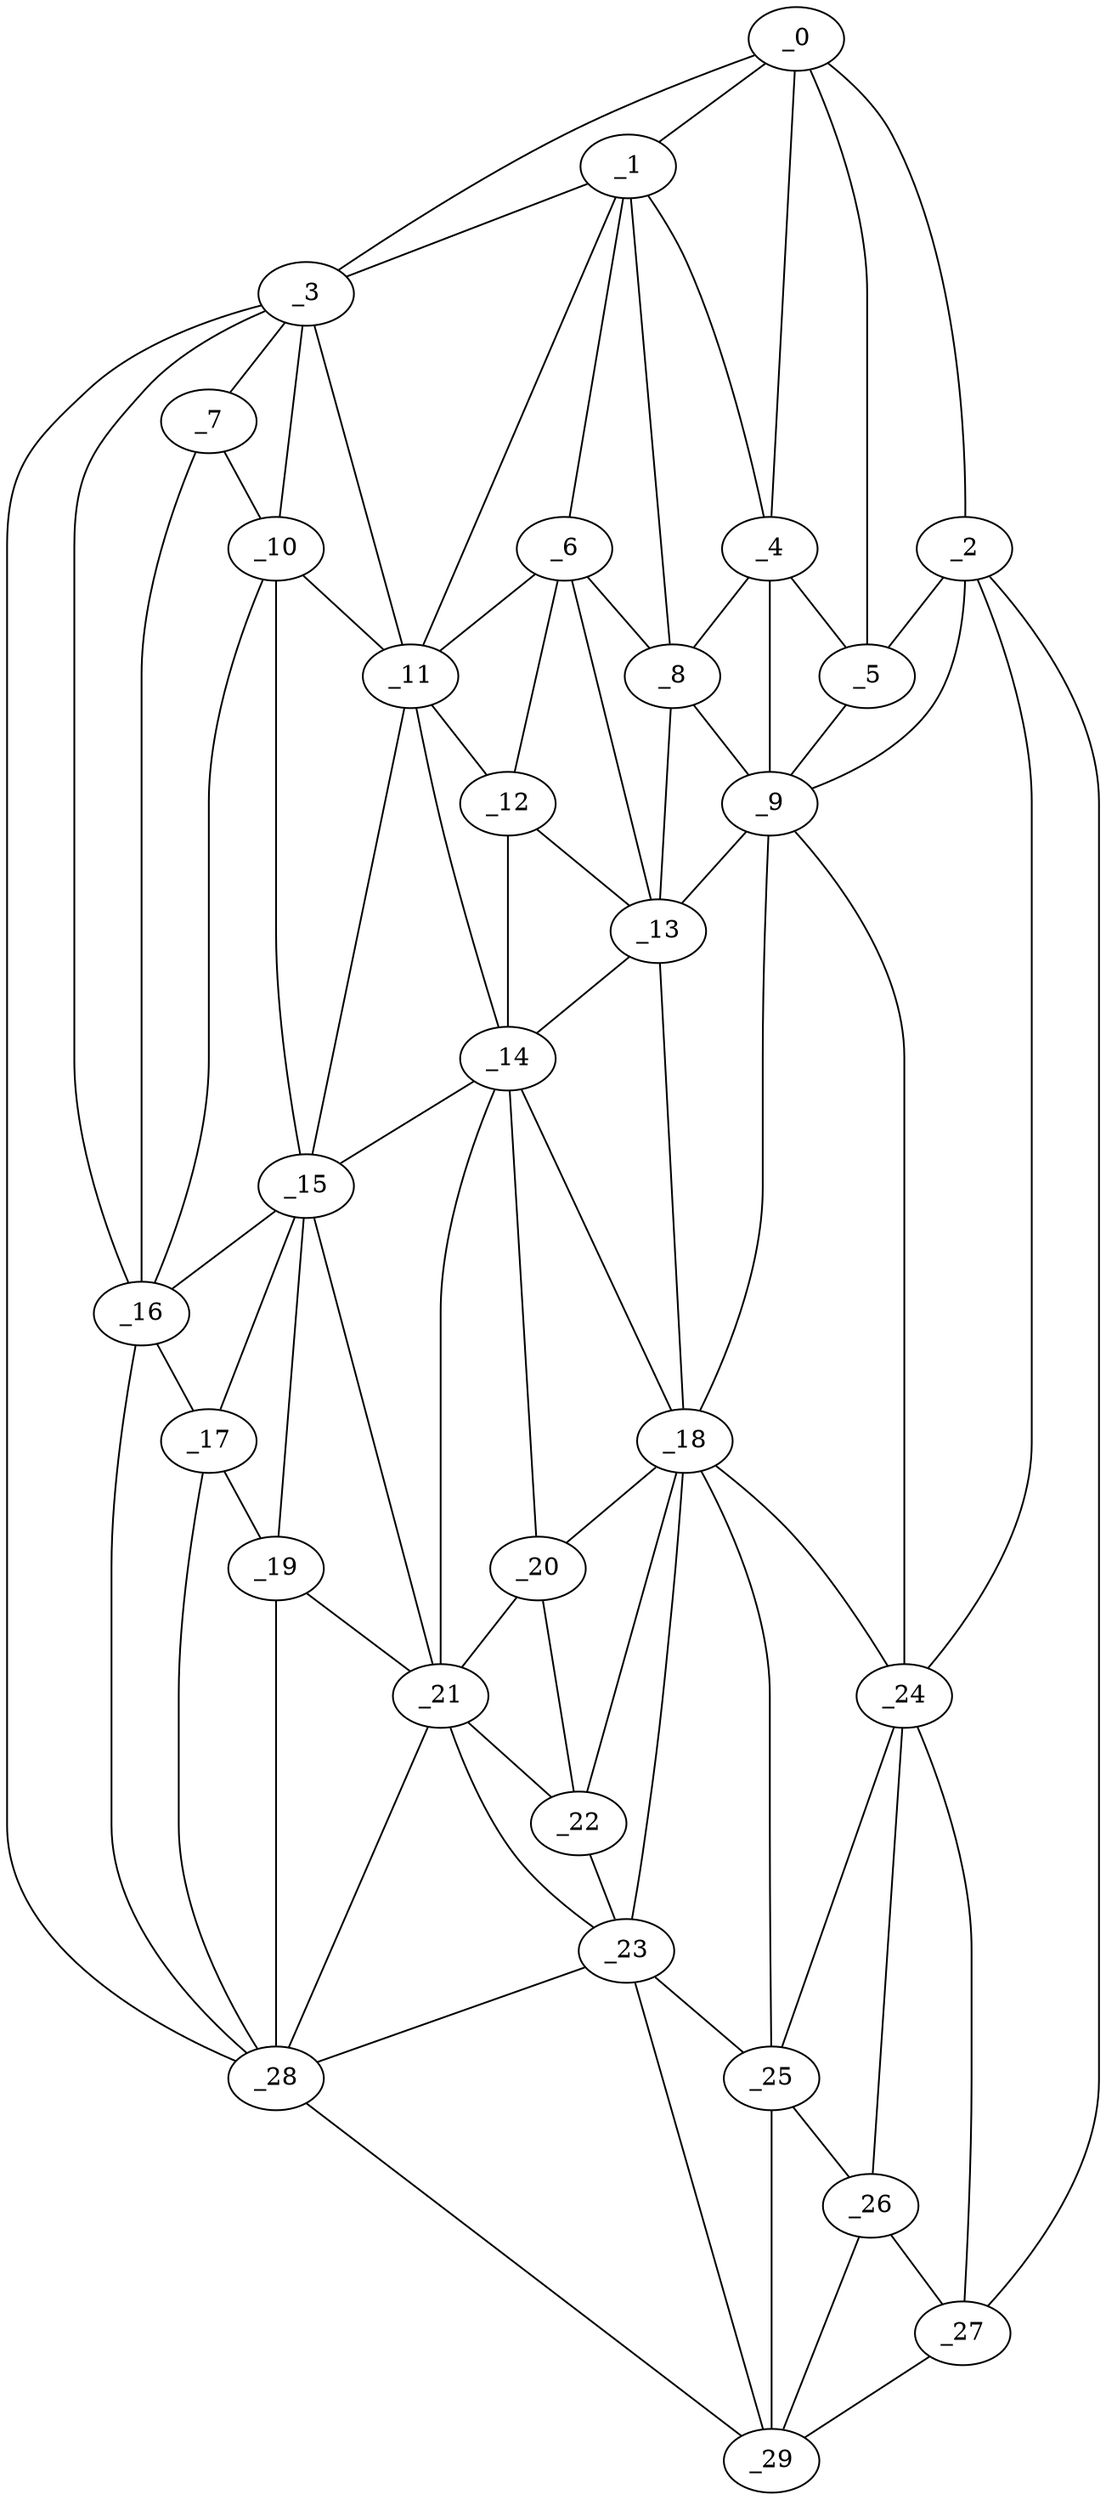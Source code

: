 graph "obj28__105.gxl" {
	_0	 [x=50,
		y=89];
	_1	 [x=53,
		y=65];
	_0 -- _1	 [valence=1];
	_2	 [x=54,
		y=96];
	_0 -- _2	 [valence=1];
	_3	 [x=55,
		y=9];
	_0 -- _3	 [valence=1];
	_4	 [x=56,
		y=77];
	_0 -- _4	 [valence=2];
	_5	 [x=57,
		y=90];
	_0 -- _5	 [valence=1];
	_1 -- _3	 [valence=2];
	_1 -- _4	 [valence=2];
	_6	 [x=65,
		y=64];
	_1 -- _6	 [valence=2];
	_8	 [x=66,
		y=69];
	_1 -- _8	 [valence=1];
	_11	 [x=71,
		y=50];
	_1 -- _11	 [valence=2];
	_2 -- _5	 [valence=1];
	_9	 [x=66,
		y=81];
	_2 -- _9	 [valence=2];
	_24	 [x=119,
		y=99];
	_2 -- _24	 [valence=1];
	_27	 [x=123,
		y=107];
	_2 -- _27	 [valence=1];
	_7	 [x=66,
		y=12];
	_3 -- _7	 [valence=1];
	_10	 [x=71,
		y=16];
	_3 -- _10	 [valence=1];
	_3 -- _11	 [valence=2];
	_16	 [x=86,
		y=12];
	_3 -- _16	 [valence=2];
	_28	 [x=126,
		y=2];
	_3 -- _28	 [valence=1];
	_4 -- _5	 [valence=2];
	_4 -- _8	 [valence=2];
	_4 -- _9	 [valence=1];
	_5 -- _9	 [valence=2];
	_6 -- _8	 [valence=1];
	_6 -- _11	 [valence=1];
	_12	 [x=75,
		y=54];
	_6 -- _12	 [valence=2];
	_13	 [x=76,
		y=64];
	_6 -- _13	 [valence=1];
	_7 -- _10	 [valence=2];
	_7 -- _16	 [valence=2];
	_8 -- _9	 [valence=1];
	_8 -- _13	 [valence=2];
	_9 -- _13	 [valence=1];
	_18	 [x=99,
		y=64];
	_9 -- _18	 [valence=2];
	_9 -- _24	 [valence=2];
	_10 -- _11	 [valence=1];
	_15	 [x=85,
		y=34];
	_10 -- _15	 [valence=2];
	_10 -- _16	 [valence=1];
	_11 -- _12	 [valence=1];
	_14	 [x=82,
		y=51];
	_11 -- _14	 [valence=2];
	_11 -- _15	 [valence=2];
	_12 -- _13	 [valence=1];
	_12 -- _14	 [valence=2];
	_13 -- _14	 [valence=2];
	_13 -- _18	 [valence=1];
	_14 -- _15	 [valence=1];
	_14 -- _18	 [valence=1];
	_20	 [x=102,
		y=59];
	_14 -- _20	 [valence=2];
	_21	 [x=106,
		y=33];
	_14 -- _21	 [valence=1];
	_15 -- _16	 [valence=1];
	_17	 [x=91,
		y=15];
	_15 -- _17	 [valence=2];
	_19	 [x=100,
		y=26];
	_15 -- _19	 [valence=1];
	_15 -- _21	 [valence=2];
	_16 -- _17	 [valence=2];
	_16 -- _28	 [valence=2];
	_17 -- _19	 [valence=2];
	_17 -- _28	 [valence=2];
	_18 -- _20	 [valence=2];
	_22	 [x=106,
		y=61];
	_18 -- _22	 [valence=1];
	_23	 [x=115,
		y=65];
	_18 -- _23	 [valence=2];
	_18 -- _24	 [valence=1];
	_25	 [x=120,
		y=86];
	_18 -- _25	 [valence=2];
	_19 -- _21	 [valence=2];
	_19 -- _28	 [valence=1];
	_20 -- _21	 [valence=1];
	_20 -- _22	 [valence=1];
	_21 -- _22	 [valence=2];
	_21 -- _23	 [valence=1];
	_21 -- _28	 [valence=2];
	_22 -- _23	 [valence=2];
	_23 -- _25	 [valence=2];
	_23 -- _28	 [valence=1];
	_29	 [x=126,
		y=87];
	_23 -- _29	 [valence=2];
	_24 -- _25	 [valence=1];
	_26	 [x=123,
		y=95];
	_24 -- _26	 [valence=2];
	_24 -- _27	 [valence=1];
	_25 -- _26	 [valence=2];
	_25 -- _29	 [valence=2];
	_26 -- _27	 [valence=2];
	_26 -- _29	 [valence=2];
	_27 -- _29	 [valence=1];
	_28 -- _29	 [valence=1];
}
